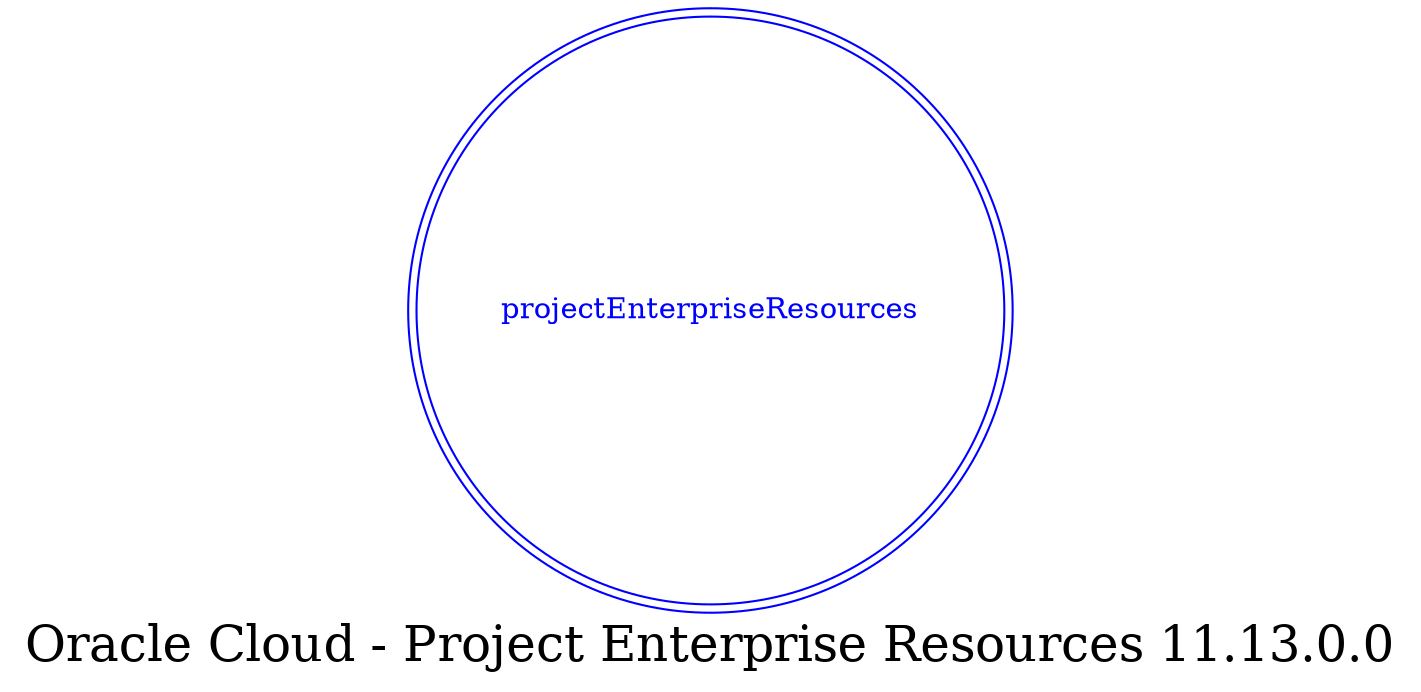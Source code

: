 digraph LexiconGraph {
graph[label="Oracle Cloud - Project Enterprise Resources 11.13.0.0", fontsize=24]
splines=true
"projectEnterpriseResources" [color=blue, fontcolor=blue, shape=doublecircle]
}

